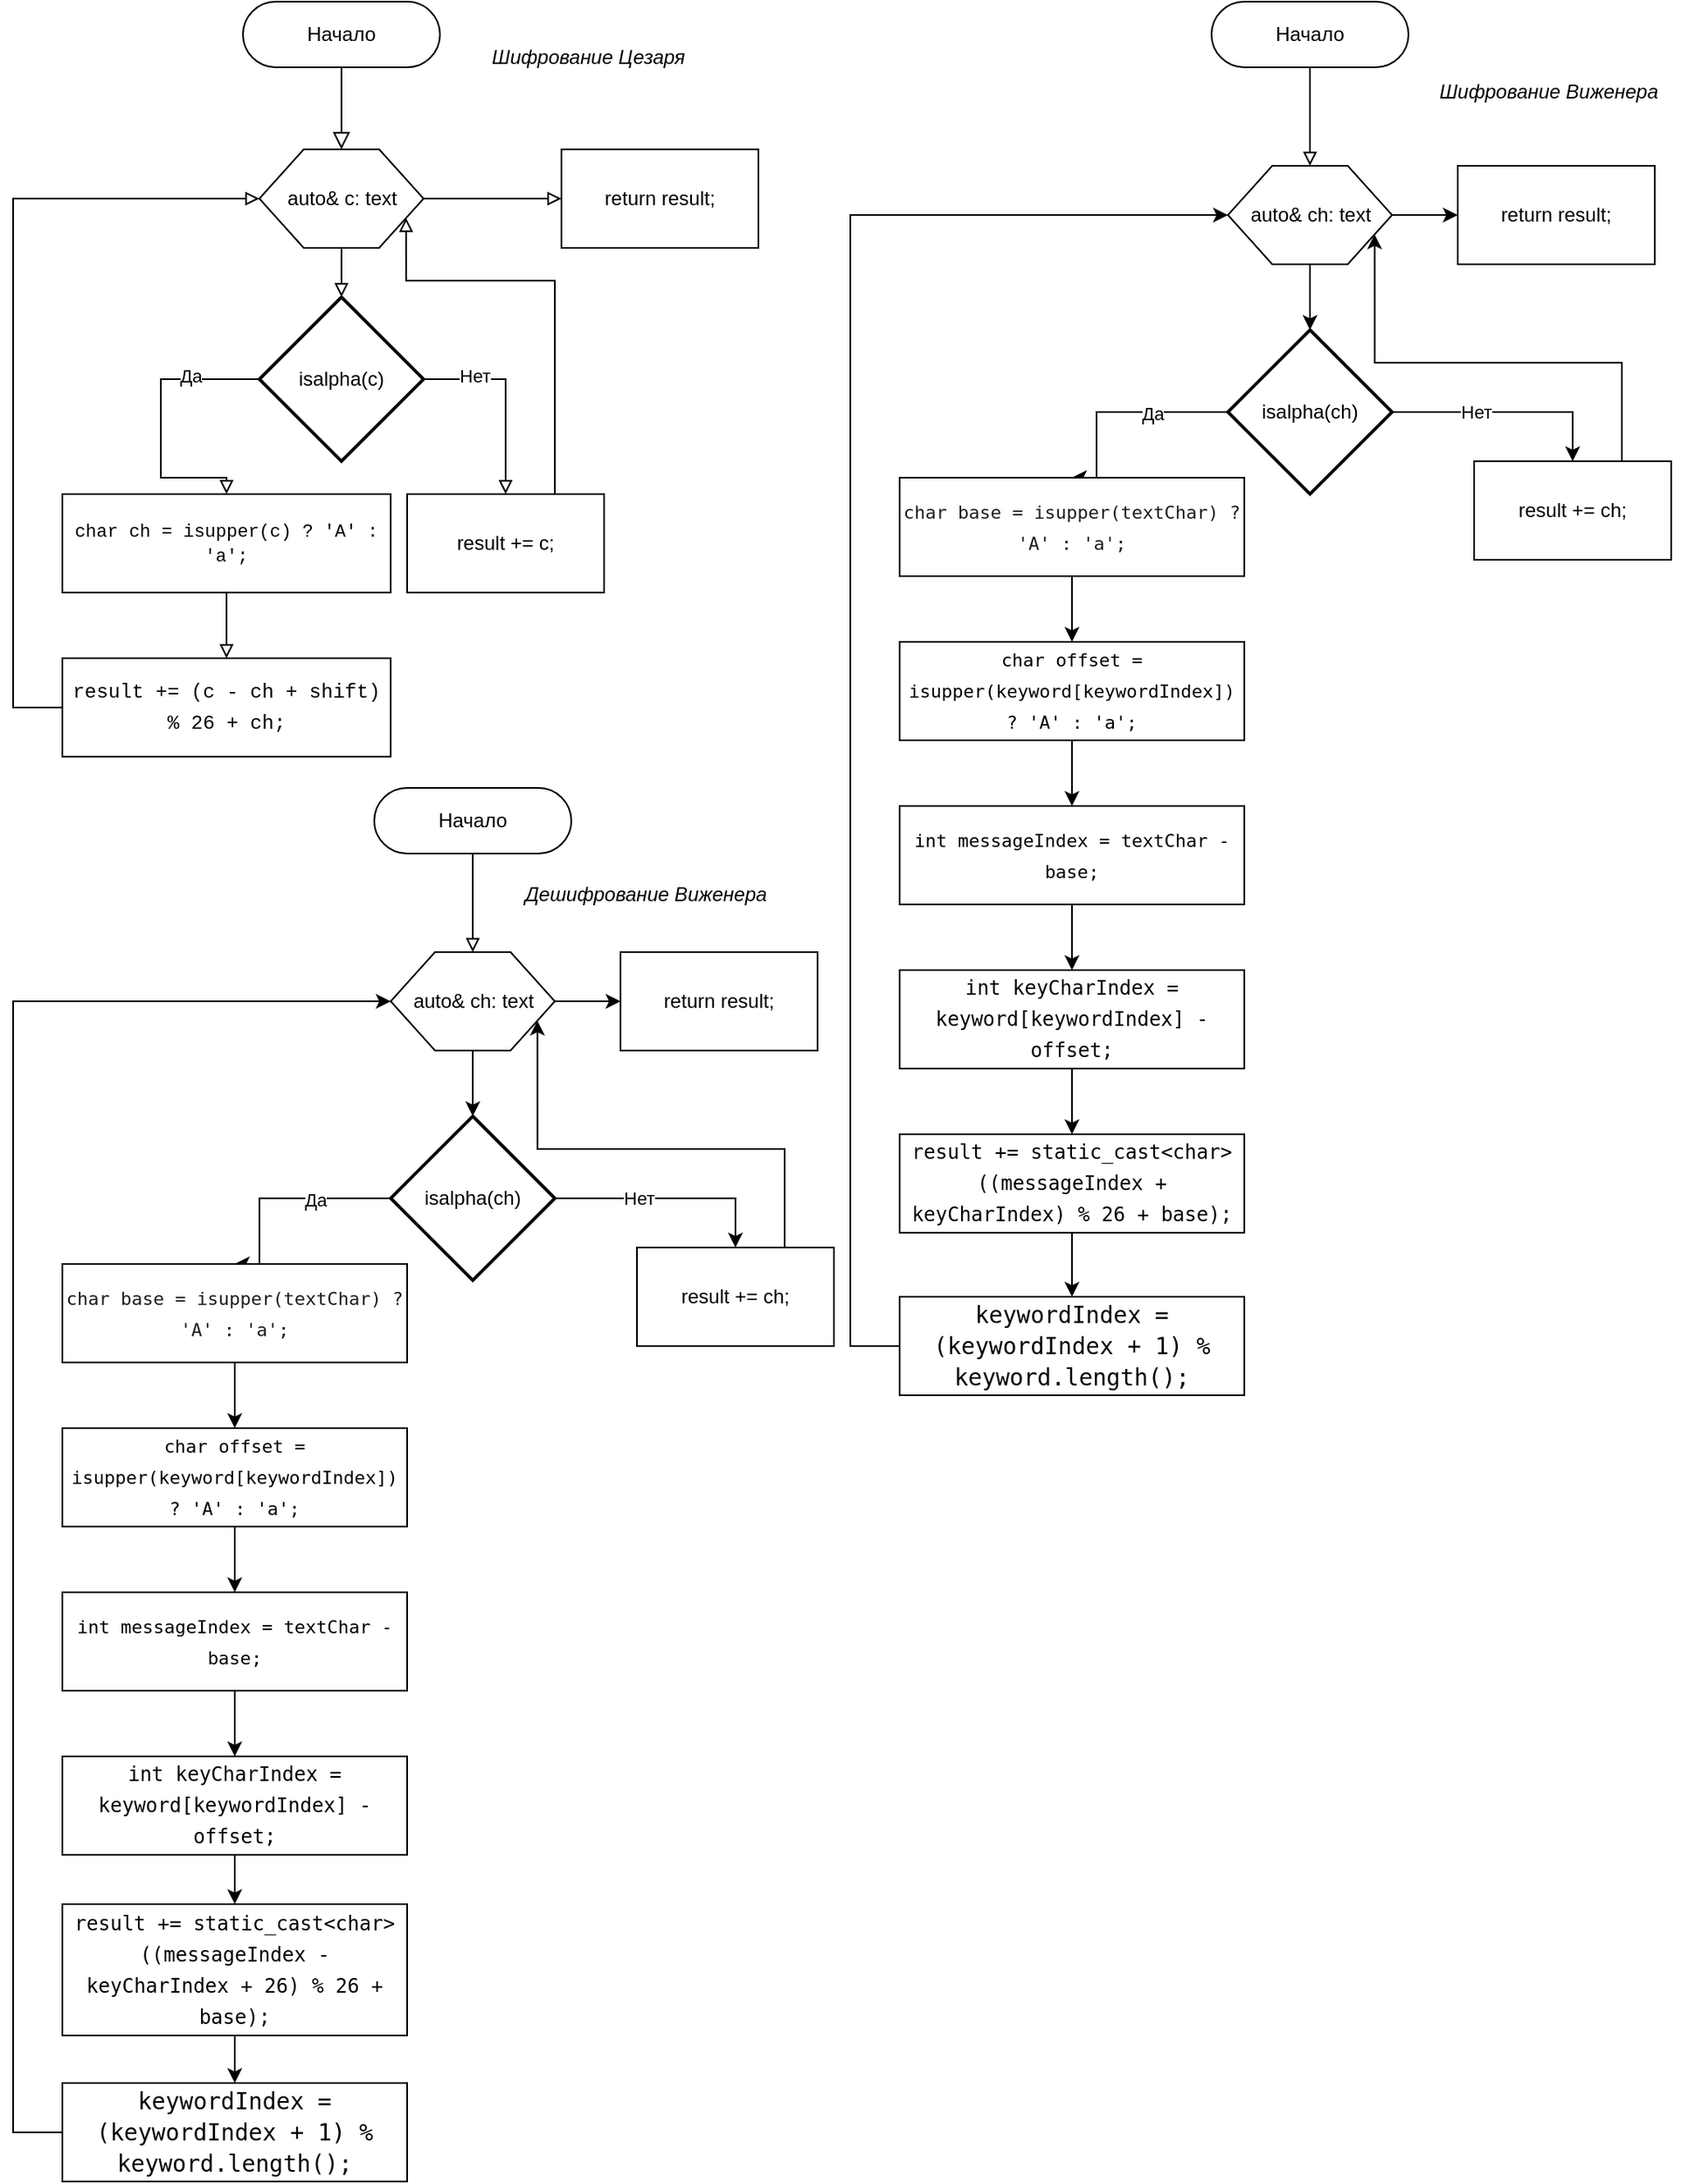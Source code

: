 <mxfile version="23.1.1" type="device">
  <diagram id="C5RBs43oDa-KdzZeNtuy" name="Page-1">
    <mxGraphModel dx="2480" dy="1393" grid="1" gridSize="10" guides="1" tooltips="1" connect="1" arrows="1" fold="1" page="1" pageScale="1" pageWidth="827" pageHeight="1169" math="0" shadow="0">
      <root>
        <mxCell id="WIyWlLk6GJQsqaUBKTNV-0" />
        <mxCell id="WIyWlLk6GJQsqaUBKTNV-1" parent="WIyWlLk6GJQsqaUBKTNV-0" />
        <mxCell id="WIyWlLk6GJQsqaUBKTNV-2" value="" style="rounded=0;html=1;jettySize=auto;orthogonalLoop=1;fontSize=11;endArrow=block;endFill=0;endSize=8;strokeWidth=1;shadow=0;labelBackgroundColor=none;edgeStyle=orthogonalEdgeStyle;" parent="WIyWlLk6GJQsqaUBKTNV-1" source="WIyWlLk6GJQsqaUBKTNV-3" edge="1">
          <mxGeometry relative="1" as="geometry">
            <mxPoint x="220" y="141" as="targetPoint" />
          </mxGeometry>
        </mxCell>
        <mxCell id="WIyWlLk6GJQsqaUBKTNV-3" value="Начало" style="rounded=1;whiteSpace=wrap;html=1;fontSize=12;glass=0;strokeWidth=1;shadow=0;arcSize=50;" parent="WIyWlLk6GJQsqaUBKTNV-1" vertex="1">
          <mxGeometry x="160" y="51" width="120" height="40" as="geometry" />
        </mxCell>
        <mxCell id="pKIDRNXs2y8hNhaF3nF--14" style="edgeStyle=orthogonalEdgeStyle;rounded=0;orthogonalLoop=1;jettySize=auto;html=1;entryX=0;entryY=0.5;entryDx=0;entryDy=0;endArrow=block;endFill=0;" parent="WIyWlLk6GJQsqaUBKTNV-1" source="pKIDRNXs2y8hNhaF3nF--2" target="pKIDRNXs2y8hNhaF3nF--15" edge="1">
          <mxGeometry relative="1" as="geometry">
            <mxPoint x="350" y="171" as="targetPoint" />
          </mxGeometry>
        </mxCell>
        <mxCell id="pKIDRNXs2y8hNhaF3nF--2" value="auto&amp;amp; c: text" style="verticalLabelPosition=middle;verticalAlign=middle;html=1;shape=hexagon;perimeter=hexagonPerimeter2;arcSize=6;size=0.27;labelPosition=center;align=center;" parent="WIyWlLk6GJQsqaUBKTNV-1" vertex="1">
          <mxGeometry x="170" y="141" width="100" height="60" as="geometry" />
        </mxCell>
        <mxCell id="pKIDRNXs2y8hNhaF3nF--6" style="edgeStyle=orthogonalEdgeStyle;rounded=0;orthogonalLoop=1;jettySize=auto;html=1;entryX=0.5;entryY=0;entryDx=0;entryDy=0;endArrow=block;endFill=0;" parent="WIyWlLk6GJQsqaUBKTNV-1" source="pKIDRNXs2y8hNhaF3nF--3" target="pKIDRNXs2y8hNhaF3nF--5" edge="1">
          <mxGeometry relative="1" as="geometry" />
        </mxCell>
        <mxCell id="pKIDRNXs2y8hNhaF3nF--3" value="&lt;div style=&quot;font-family: Consolas, &amp;quot;Courier New&amp;quot;, monospace; font-weight: normal; font-size: 11px; line-height: 136%;&quot;&gt;&lt;div style=&quot;line-height: 136%; font-size: 11px;&quot;&gt;&lt;font style=&quot;font-size: 11px;&quot;&gt;&lt;span style=&quot;font-size: 11px;&quot;&gt;char ch = isupper(c) ? &#39;A&#39; : &#39;a&#39;;&lt;/span&gt;&lt;/font&gt;&lt;/div&gt;&lt;/div&gt;" style="rounded=0;whiteSpace=wrap;html=1;fontColor=default;labelBackgroundColor=none;fontSize=11;" parent="WIyWlLk6GJQsqaUBKTNV-1" vertex="1">
          <mxGeometry x="50" y="351" width="200" height="60" as="geometry" />
        </mxCell>
        <mxCell id="pKIDRNXs2y8hNhaF3nF--12" style="edgeStyle=orthogonalEdgeStyle;rounded=0;orthogonalLoop=1;jettySize=auto;html=1;entryX=0;entryY=0.5;entryDx=0;entryDy=0;endArrow=block;endFill=0;" parent="WIyWlLk6GJQsqaUBKTNV-1" source="pKIDRNXs2y8hNhaF3nF--5" target="pKIDRNXs2y8hNhaF3nF--2" edge="1">
          <mxGeometry relative="1" as="geometry">
            <Array as="points">
              <mxPoint x="20" y="481" />
              <mxPoint x="20" y="171" />
            </Array>
          </mxGeometry>
        </mxCell>
        <mxCell id="pKIDRNXs2y8hNhaF3nF--5" value="&lt;div style=&quot;font-family: Consolas, &amp;quot;Courier New&amp;quot;, monospace; font-weight: normal; font-size: 12px; line-height: 19px;&quot;&gt;&lt;div style=&quot;font-size: 12px;&quot;&gt;&lt;span style=&quot;font-size: 12px;&quot;&gt;&lt;span style=&quot;font-size: 12px;&quot;&gt;result&lt;/span&gt;&lt;span style=&quot;font-size: 12px;&quot;&gt; &lt;/span&gt;&lt;span style=&quot;font-size: 12px;&quot;&gt;+=&lt;/span&gt;&lt;span style=&quot;font-size: 12px;&quot;&gt; (&lt;/span&gt;&lt;span style=&quot;font-size: 12px;&quot;&gt;c&lt;/span&gt;&lt;span style=&quot;font-size: 12px;&quot;&gt; &lt;/span&gt;&lt;span style=&quot;font-size: 12px;&quot;&gt;-&lt;/span&gt;&lt;span style=&quot;font-size: 12px;&quot;&gt; &lt;/span&gt;&lt;span style=&quot;font-size: 12px;&quot;&gt;ch&lt;/span&gt;&lt;span style=&quot;font-size: 12px;&quot;&gt; &lt;/span&gt;&lt;span style=&quot;font-size: 12px;&quot;&gt;+&lt;/span&gt;&lt;span style=&quot;font-size: 12px;&quot;&gt; &lt;/span&gt;&lt;span style=&quot;font-size: 12px;&quot;&gt;shift&lt;/span&gt;&lt;span style=&quot;font-size: 12px;&quot;&gt;) &lt;/span&gt;&lt;span style=&quot;font-size: 12px;&quot;&gt;%&lt;/span&gt;&lt;span style=&quot;font-size: 12px;&quot;&gt; &lt;/span&gt;&lt;span style=&quot;font-size: 12px;&quot;&gt;26&lt;/span&gt;&lt;span style=&quot;font-size: 12px;&quot;&gt; &lt;/span&gt;&lt;span style=&quot;font-size: 12px;&quot;&gt;+&lt;/span&gt;&lt;span style=&quot;font-size: 12px;&quot;&gt; &lt;/span&gt;&lt;span style=&quot;font-size: 12px;&quot;&gt;ch&lt;/span&gt;&lt;span style=&quot;font-size: 12px;&quot;&gt;;&lt;/span&gt;&lt;/span&gt;&lt;/div&gt;&lt;/div&gt;" style="rounded=0;whiteSpace=wrap;html=1;fontColor=#000000;labelBackgroundColor=none;fontSize=12;" parent="WIyWlLk6GJQsqaUBKTNV-1" vertex="1">
          <mxGeometry x="50" y="451" width="200" height="60" as="geometry" />
        </mxCell>
        <mxCell id="pKIDRNXs2y8hNhaF3nF--9" style="edgeStyle=orthogonalEdgeStyle;rounded=0;orthogonalLoop=1;jettySize=auto;html=1;entryX=0.5;entryY=0;entryDx=0;entryDy=0;endArrow=block;endFill=0;" parent="WIyWlLk6GJQsqaUBKTNV-1" source="pKIDRNXs2y8hNhaF3nF--7" target="pKIDRNXs2y8hNhaF3nF--3" edge="1">
          <mxGeometry relative="1" as="geometry">
            <Array as="points">
              <mxPoint x="110" y="281" />
              <mxPoint x="110" y="341" />
              <mxPoint x="150" y="341" />
            </Array>
          </mxGeometry>
        </mxCell>
        <mxCell id="lJzBaXSHh4biKein7Q7c-1" value="&lt;div&gt;Да&lt;/div&gt;" style="edgeLabel;html=1;align=center;verticalAlign=middle;resizable=0;points=[];" vertex="1" connectable="0" parent="pKIDRNXs2y8hNhaF3nF--9">
          <mxGeometry x="-0.507" y="-2" relative="1" as="geometry">
            <mxPoint as="offset" />
          </mxGeometry>
        </mxCell>
        <mxCell id="pKIDRNXs2y8hNhaF3nF--11" style="edgeStyle=orthogonalEdgeStyle;rounded=0;orthogonalLoop=1;jettySize=auto;html=1;entryX=0.5;entryY=0;entryDx=0;entryDy=0;endArrow=block;endFill=0;" parent="WIyWlLk6GJQsqaUBKTNV-1" source="pKIDRNXs2y8hNhaF3nF--7" target="pKIDRNXs2y8hNhaF3nF--10" edge="1">
          <mxGeometry relative="1" as="geometry">
            <Array as="points">
              <mxPoint x="320" y="281" />
            </Array>
          </mxGeometry>
        </mxCell>
        <mxCell id="lJzBaXSHh4biKein7Q7c-2" value="Нет" style="edgeLabel;html=1;align=center;verticalAlign=middle;resizable=0;points=[];" vertex="1" connectable="0" parent="pKIDRNXs2y8hNhaF3nF--11">
          <mxGeometry x="-0.484" y="2" relative="1" as="geometry">
            <mxPoint as="offset" />
          </mxGeometry>
        </mxCell>
        <mxCell id="pKIDRNXs2y8hNhaF3nF--7" value="isalpha(c)" style="strokeWidth=2;html=1;shape=mxgraph.flowchart.decision;whiteSpace=wrap;" parent="WIyWlLk6GJQsqaUBKTNV-1" vertex="1">
          <mxGeometry x="170" y="231" width="100" height="100" as="geometry" />
        </mxCell>
        <mxCell id="pKIDRNXs2y8hNhaF3nF--8" style="edgeStyle=orthogonalEdgeStyle;rounded=0;orthogonalLoop=1;jettySize=auto;html=1;entryX=0.5;entryY=0;entryDx=0;entryDy=0;entryPerimeter=0;endArrow=block;endFill=0;" parent="WIyWlLk6GJQsqaUBKTNV-1" source="pKIDRNXs2y8hNhaF3nF--2" target="pKIDRNXs2y8hNhaF3nF--7" edge="1">
          <mxGeometry relative="1" as="geometry" />
        </mxCell>
        <mxCell id="pKIDRNXs2y8hNhaF3nF--13" style="edgeStyle=orthogonalEdgeStyle;rounded=0;orthogonalLoop=1;jettySize=auto;html=1;entryX=1;entryY=0.75;entryDx=0;entryDy=0;endArrow=block;endFill=0;" parent="WIyWlLk6GJQsqaUBKTNV-1" source="pKIDRNXs2y8hNhaF3nF--10" target="pKIDRNXs2y8hNhaF3nF--2" edge="1">
          <mxGeometry relative="1" as="geometry">
            <Array as="points">
              <mxPoint x="350" y="221" />
              <mxPoint x="259" y="221" />
            </Array>
          </mxGeometry>
        </mxCell>
        <mxCell id="pKIDRNXs2y8hNhaF3nF--10" value="result += c;" style="rounded=0;whiteSpace=wrap;html=1;" parent="WIyWlLk6GJQsqaUBKTNV-1" vertex="1">
          <mxGeometry x="260" y="351" width="120" height="60" as="geometry" />
        </mxCell>
        <mxCell id="pKIDRNXs2y8hNhaF3nF--15" value="return result;" style="rounded=0;whiteSpace=wrap;html=1;" parent="WIyWlLk6GJQsqaUBKTNV-1" vertex="1">
          <mxGeometry x="354" y="141" width="120" height="60" as="geometry" />
        </mxCell>
        <mxCell id="lJzBaXSHh4biKein7Q7c-5" style="edgeStyle=orthogonalEdgeStyle;rounded=0;orthogonalLoop=1;jettySize=auto;html=1;entryX=0.5;entryY=0;entryDx=0;entryDy=0;endArrow=block;endFill=0;" edge="1" parent="WIyWlLk6GJQsqaUBKTNV-1" source="lJzBaXSHh4biKein7Q7c-3" target="lJzBaXSHh4biKein7Q7c-4">
          <mxGeometry relative="1" as="geometry" />
        </mxCell>
        <mxCell id="lJzBaXSHh4biKein7Q7c-3" value="Начало" style="rounded=1;whiteSpace=wrap;html=1;fontSize=12;glass=0;strokeWidth=1;shadow=0;arcSize=50;" vertex="1" parent="WIyWlLk6GJQsqaUBKTNV-1">
          <mxGeometry x="750" y="51" width="120" height="40" as="geometry" />
        </mxCell>
        <mxCell id="lJzBaXSHh4biKein7Q7c-24" style="edgeStyle=orthogonalEdgeStyle;rounded=0;orthogonalLoop=1;jettySize=auto;html=1;entryX=0;entryY=0.5;entryDx=0;entryDy=0;" edge="1" parent="WIyWlLk6GJQsqaUBKTNV-1" source="lJzBaXSHh4biKein7Q7c-4" target="lJzBaXSHh4biKein7Q7c-23">
          <mxGeometry relative="1" as="geometry" />
        </mxCell>
        <mxCell id="lJzBaXSHh4biKein7Q7c-4" value="auto&amp;amp; ch: text" style="verticalLabelPosition=middle;verticalAlign=middle;html=1;shape=hexagon;perimeter=hexagonPerimeter2;arcSize=6;size=0.27;labelPosition=center;align=center;" vertex="1" parent="WIyWlLk6GJQsqaUBKTNV-1">
          <mxGeometry x="760" y="151" width="100" height="60" as="geometry" />
        </mxCell>
        <mxCell id="lJzBaXSHh4biKein7Q7c-9" style="edgeStyle=orthogonalEdgeStyle;rounded=0;orthogonalLoop=1;jettySize=auto;html=1;entryX=0.5;entryY=0;entryDx=0;entryDy=0;" edge="1" parent="WIyWlLk6GJQsqaUBKTNV-1" source="lJzBaXSHh4biKein7Q7c-6" target="lJzBaXSHh4biKein7Q7c-8">
          <mxGeometry relative="1" as="geometry">
            <Array as="points">
              <mxPoint x="680" y="301" />
            </Array>
          </mxGeometry>
        </mxCell>
        <mxCell id="lJzBaXSHh4biKein7Q7c-29" value="Да" style="edgeLabel;html=1;align=center;verticalAlign=middle;resizable=0;points=[];" vertex="1" connectable="0" parent="lJzBaXSHh4biKein7Q7c-9">
          <mxGeometry x="-0.315" y="1" relative="1" as="geometry">
            <mxPoint as="offset" />
          </mxGeometry>
        </mxCell>
        <mxCell id="lJzBaXSHh4biKein7Q7c-27" style="edgeStyle=orthogonalEdgeStyle;rounded=0;orthogonalLoop=1;jettySize=auto;html=1;entryX=0.5;entryY=0;entryDx=0;entryDy=0;" edge="1" parent="WIyWlLk6GJQsqaUBKTNV-1">
          <mxGeometry relative="1" as="geometry">
            <mxPoint x="860" y="301.002" as="sourcePoint" />
            <mxPoint x="970" y="330.99" as="targetPoint" />
            <Array as="points">
              <mxPoint x="970" y="301" />
            </Array>
          </mxGeometry>
        </mxCell>
        <mxCell id="lJzBaXSHh4biKein7Q7c-28" value="Нет" style="edgeLabel;html=1;align=center;verticalAlign=middle;resizable=0;points=[];" vertex="1" connectable="0" parent="lJzBaXSHh4biKein7Q7c-27">
          <mxGeometry x="-0.25" y="-4" relative="1" as="geometry">
            <mxPoint x="-2" y="-4" as="offset" />
          </mxGeometry>
        </mxCell>
        <mxCell id="lJzBaXSHh4biKein7Q7c-6" value="isalpha(ch)" style="strokeWidth=2;html=1;shape=mxgraph.flowchart.decision;whiteSpace=wrap;" vertex="1" parent="WIyWlLk6GJQsqaUBKTNV-1">
          <mxGeometry x="760" y="251" width="100" height="100" as="geometry" />
        </mxCell>
        <mxCell id="lJzBaXSHh4biKein7Q7c-7" style="edgeStyle=orthogonalEdgeStyle;rounded=0;orthogonalLoop=1;jettySize=auto;html=1;entryX=0.5;entryY=0;entryDx=0;entryDy=0;entryPerimeter=0;" edge="1" parent="WIyWlLk6GJQsqaUBKTNV-1" source="lJzBaXSHh4biKein7Q7c-4" target="lJzBaXSHh4biKein7Q7c-6">
          <mxGeometry relative="1" as="geometry" />
        </mxCell>
        <mxCell id="lJzBaXSHh4biKein7Q7c-12" value="" style="edgeStyle=orthogonalEdgeStyle;rounded=0;orthogonalLoop=1;jettySize=auto;html=1;" edge="1" parent="WIyWlLk6GJQsqaUBKTNV-1" source="lJzBaXSHh4biKein7Q7c-8" target="lJzBaXSHh4biKein7Q7c-11">
          <mxGeometry relative="1" as="geometry" />
        </mxCell>
        <mxCell id="lJzBaXSHh4biKein7Q7c-8" value="&lt;div style=&quot;color: rgb(212, 212, 212); font-family: &amp;quot;Droid Sans Mono&amp;quot;, &amp;quot;monospace&amp;quot;, monospace; font-weight: normal; font-size: 11px; line-height: 19px;&quot;&gt;&lt;div style=&quot;font-size: 11px;&quot;&gt;&lt;span style=&quot;font-size: 11px;&quot;&gt;&lt;font color=&quot;#1e1e1e&quot; style=&quot;font-size: 11px;&quot;&gt;char base = isupper(textChar) ? &#39;A&#39; : &#39;a&#39;;&lt;/font&gt;&lt;/span&gt;&lt;/div&gt;&lt;/div&gt;" style="rounded=0;whiteSpace=wrap;html=1;labelBackgroundColor=none;fontSize=11;" vertex="1" parent="WIyWlLk6GJQsqaUBKTNV-1">
          <mxGeometry x="560" y="341" width="210" height="60" as="geometry" />
        </mxCell>
        <mxCell id="lJzBaXSHh4biKein7Q7c-14" value="" style="edgeStyle=orthogonalEdgeStyle;rounded=0;orthogonalLoop=1;jettySize=auto;html=1;" edge="1" parent="WIyWlLk6GJQsqaUBKTNV-1" source="lJzBaXSHh4biKein7Q7c-11" target="lJzBaXSHh4biKein7Q7c-13">
          <mxGeometry relative="1" as="geometry" />
        </mxCell>
        <mxCell id="lJzBaXSHh4biKein7Q7c-11" value="&lt;div style=&quot;color: rgb(212, 212, 212); font-family: &amp;quot;Droid Sans Mono&amp;quot;, &amp;quot;monospace&amp;quot;, monospace; font-weight: normal; font-size: 11px; line-height: 19px;&quot;&gt;&lt;div style=&quot;font-size: 11px;&quot;&gt;    &lt;font color=&quot;#000000&quot; style=&quot;font-size: 11px;&quot;&gt;&lt;span style=&quot;font-size: 11px;&quot;&gt;char&lt;/span&gt;&lt;span style=&quot;font-size: 11px;&quot;&gt; &lt;/span&gt;&lt;span style=&quot;font-size: 11px;&quot;&gt;offset&lt;/span&gt;&lt;span style=&quot;font-size: 11px;&quot;&gt; = &lt;/span&gt;&lt;span style=&quot;font-size: 11px;&quot;&gt;isupper&lt;/span&gt;&lt;span style=&quot;font-size: 11px;&quot;&gt;(&lt;/span&gt;&lt;span style=&quot;font-size: 11px;&quot;&gt;keyword&lt;/span&gt;&lt;span style=&quot;font-size: 11px;&quot;&gt;[&lt;/span&gt;&lt;span style=&quot;font-size: 11px;&quot;&gt;keywordIndex&lt;/span&gt;&lt;span style=&quot;font-size: 11px;&quot;&gt;]&lt;/span&gt;&lt;span style=&quot;font-size: 11px;&quot;&gt;) ? &lt;/span&gt;&lt;span style=&quot;font-size: 11px;&quot;&gt;&#39;A&#39;&lt;/span&gt;&lt;span style=&quot;font-size: 11px;&quot;&gt; : &lt;/span&gt;&lt;span style=&quot;font-size: 11px;&quot;&gt;&#39;a&#39;&lt;/span&gt;&lt;span style=&quot;font-size: 11px;&quot;&gt;;&lt;/span&gt;&lt;/font&gt;&lt;/div&gt;&lt;/div&gt;" style="rounded=0;whiteSpace=wrap;html=1;labelBackgroundColor=none;fontSize=11;" vertex="1" parent="WIyWlLk6GJQsqaUBKTNV-1">
          <mxGeometry x="560" y="441" width="210" height="60" as="geometry" />
        </mxCell>
        <mxCell id="lJzBaXSHh4biKein7Q7c-16" value="" style="edgeStyle=orthogonalEdgeStyle;rounded=0;orthogonalLoop=1;jettySize=auto;html=1;" edge="1" parent="WIyWlLk6GJQsqaUBKTNV-1" source="lJzBaXSHh4biKein7Q7c-13" target="lJzBaXSHh4biKein7Q7c-15">
          <mxGeometry relative="1" as="geometry" />
        </mxCell>
        <mxCell id="lJzBaXSHh4biKein7Q7c-13" value="&lt;div style=&quot;color: rgb(212, 212, 212); font-family: &amp;quot;Droid Sans Mono&amp;quot;, &amp;quot;monospace&amp;quot;, monospace; font-weight: normal; font-size: 11px; line-height: 19px;&quot;&gt;&lt;div style=&quot;font-size: 11px;&quot;&gt;    &lt;font color=&quot;#000000&quot; style=&quot;font-size: 11px;&quot;&gt;&lt;span style=&quot;font-size: 11px;&quot;&gt;int&lt;/span&gt;&lt;span style=&quot;font-size: 11px;&quot;&gt; &lt;/span&gt;&lt;span style=&quot;font-size: 11px;&quot;&gt;messageIndex&lt;/span&gt;&lt;span style=&quot;font-size: 11px;&quot;&gt; = &lt;/span&gt;&lt;span style=&quot;font-size: 11px;&quot;&gt;textChar&lt;/span&gt;&lt;span style=&quot;font-size: 11px;&quot;&gt; - &lt;/span&gt;&lt;span style=&quot;font-size: 11px;&quot;&gt;base&lt;/span&gt;&lt;span style=&quot;font-size: 11px;&quot;&gt;;&lt;/span&gt;&lt;/font&gt;&lt;/div&gt;&lt;/div&gt;" style="rounded=0;whiteSpace=wrap;html=1;labelBackgroundColor=none;fontSize=11;" vertex="1" parent="WIyWlLk6GJQsqaUBKTNV-1">
          <mxGeometry x="560" y="541" width="210" height="60" as="geometry" />
        </mxCell>
        <mxCell id="lJzBaXSHh4biKein7Q7c-18" value="" style="edgeStyle=orthogonalEdgeStyle;rounded=0;orthogonalLoop=1;jettySize=auto;html=1;" edge="1" parent="WIyWlLk6GJQsqaUBKTNV-1" source="lJzBaXSHh4biKein7Q7c-15" target="lJzBaXSHh4biKein7Q7c-17">
          <mxGeometry relative="1" as="geometry" />
        </mxCell>
        <mxCell id="lJzBaXSHh4biKein7Q7c-15" value="&lt;div style=&quot;color: rgb(212, 212, 212); font-family: &amp;quot;Droid Sans Mono&amp;quot;, &amp;quot;monospace&amp;quot;, monospace; font-weight: normal; font-size: 11px; line-height: 19px;&quot;&gt;&lt;div style=&quot;font-size: 12px;&quot;&gt;&lt;div style=&quot;color: rgb(212, 212, 212); font-family: &amp;quot;Droid Sans Mono&amp;quot;, &amp;quot;monospace&amp;quot;, monospace; font-weight: normal; line-height: 19px;&quot;&gt;&lt;div&gt;    &lt;font style=&quot;font-size: 12px;&quot; color=&quot;#000000&quot;&gt;int keyCharIndex = keyword[keywordIndex] - offset;&lt;/font&gt;&lt;/div&gt;&lt;/div&gt;&lt;/div&gt;&lt;/div&gt;" style="rounded=0;whiteSpace=wrap;html=1;labelBackgroundColor=none;fontSize=11;" vertex="1" parent="WIyWlLk6GJQsqaUBKTNV-1">
          <mxGeometry x="560" y="641" width="210" height="60" as="geometry" />
        </mxCell>
        <mxCell id="lJzBaXSHh4biKein7Q7c-21" value="" style="edgeStyle=orthogonalEdgeStyle;rounded=0;orthogonalLoop=1;jettySize=auto;html=1;" edge="1" parent="WIyWlLk6GJQsqaUBKTNV-1" source="lJzBaXSHh4biKein7Q7c-17" target="lJzBaXSHh4biKein7Q7c-20">
          <mxGeometry relative="1" as="geometry" />
        </mxCell>
        <mxCell id="lJzBaXSHh4biKein7Q7c-17" value="&lt;div style=&quot;color: rgb(212, 212, 212); font-family: &amp;quot;Droid Sans Mono&amp;quot;, &amp;quot;monospace&amp;quot;, monospace; font-weight: normal; line-height: 19px; font-size: 12px;&quot;&gt;&lt;div&gt;            &lt;font style=&quot;font-size: 12px;&quot; color=&quot;#000000&quot;&gt;&lt;span style=&quot;&quot;&gt;result&lt;/span&gt;&lt;span style=&quot;&quot;&gt; &lt;/span&gt;&lt;span style=&quot;&quot;&gt;+=&lt;/span&gt;&lt;span style=&quot;&quot;&gt; &lt;/span&gt;&lt;span style=&quot;&quot;&gt;static_cast&lt;/span&gt;&lt;span style=&quot;&quot;&gt;&amp;lt;&lt;/span&gt;&lt;span style=&quot;&quot;&gt;char&lt;/span&gt;&lt;span style=&quot;&quot;&gt;&amp;gt;((messageIndex&lt;/span&gt;&lt;span style=&quot;&quot;&gt; + &lt;/span&gt;&lt;span style=&quot;&quot;&gt;keyCharIndex&lt;/span&gt;&lt;span style=&quot;&quot;&gt;) % &lt;/span&gt;&lt;span style=&quot;&quot;&gt;26&lt;/span&gt;&lt;span style=&quot;&quot;&gt; + &lt;/span&gt;&lt;span style=&quot;&quot;&gt;base&lt;/span&gt;&lt;span style=&quot;&quot;&gt;);&lt;/span&gt;&lt;/font&gt;&lt;/div&gt;&lt;/div&gt;" style="rounded=0;whiteSpace=wrap;html=1;fontSize=11;labelBackgroundColor=none;" vertex="1" parent="WIyWlLk6GJQsqaUBKTNV-1">
          <mxGeometry x="560" y="741" width="210" height="60" as="geometry" />
        </mxCell>
        <mxCell id="lJzBaXSHh4biKein7Q7c-22" style="edgeStyle=orthogonalEdgeStyle;rounded=0;orthogonalLoop=1;jettySize=auto;html=1;entryX=0;entryY=0.5;entryDx=0;entryDy=0;" edge="1" parent="WIyWlLk6GJQsqaUBKTNV-1" source="lJzBaXSHh4biKein7Q7c-20" target="lJzBaXSHh4biKein7Q7c-4">
          <mxGeometry relative="1" as="geometry">
            <Array as="points">
              <mxPoint x="530" y="870" />
              <mxPoint x="530" y="181" />
            </Array>
          </mxGeometry>
        </mxCell>
        <mxCell id="lJzBaXSHh4biKein7Q7c-20" value="&lt;div style=&quot;color: rgb(212, 212, 212); font-family: &amp;quot;Droid Sans Mono&amp;quot;, &amp;quot;monospace&amp;quot;, monospace; font-weight: normal; line-height: 19px; font-size: 12px;&quot;&gt;&lt;div&gt;&lt;div style=&quot;color: rgb(212, 212, 212); font-family: &amp;quot;Droid Sans Mono&amp;quot;, &amp;quot;monospace&amp;quot;, monospace; font-weight: normal; font-size: 14px; line-height: 19px;&quot;&gt;&lt;div&gt;            &lt;font color=&quot;#000000&quot;&gt;keywordIndex = (keywordIndex + 1) % keyword.length();&lt;/font&gt;&lt;/div&gt;&lt;/div&gt;&lt;/div&gt;&lt;/div&gt;" style="rounded=0;whiteSpace=wrap;html=1;fontSize=11;labelBackgroundColor=none;" vertex="1" parent="WIyWlLk6GJQsqaUBKTNV-1">
          <mxGeometry x="560" y="840" width="210" height="60" as="geometry" />
        </mxCell>
        <mxCell id="lJzBaXSHh4biKein7Q7c-23" value="return result;" style="rounded=0;whiteSpace=wrap;html=1;" vertex="1" parent="WIyWlLk6GJQsqaUBKTNV-1">
          <mxGeometry x="900" y="151" width="120" height="60" as="geometry" />
        </mxCell>
        <mxCell id="lJzBaXSHh4biKein7Q7c-30" style="edgeStyle=orthogonalEdgeStyle;rounded=0;orthogonalLoop=1;jettySize=auto;html=1;exitX=0.75;exitY=0;exitDx=0;exitDy=0;entryX=1;entryY=0.75;entryDx=0;entryDy=0;" edge="1" parent="WIyWlLk6GJQsqaUBKTNV-1" source="lJzBaXSHh4biKein7Q7c-26" target="lJzBaXSHh4biKein7Q7c-4">
          <mxGeometry relative="1" as="geometry" />
        </mxCell>
        <mxCell id="lJzBaXSHh4biKein7Q7c-26" value="result += ch;" style="rounded=0;whiteSpace=wrap;html=1;" vertex="1" parent="WIyWlLk6GJQsqaUBKTNV-1">
          <mxGeometry x="910" y="331" width="120" height="60" as="geometry" />
        </mxCell>
        <mxCell id="lJzBaXSHh4biKein7Q7c-31" style="edgeStyle=orthogonalEdgeStyle;rounded=0;orthogonalLoop=1;jettySize=auto;html=1;entryX=0.5;entryY=0;entryDx=0;entryDy=0;endArrow=block;endFill=0;" edge="1" parent="WIyWlLk6GJQsqaUBKTNV-1" source="lJzBaXSHh4biKein7Q7c-32" target="lJzBaXSHh4biKein7Q7c-34">
          <mxGeometry relative="1" as="geometry" />
        </mxCell>
        <mxCell id="lJzBaXSHh4biKein7Q7c-32" value="Начало" style="rounded=1;whiteSpace=wrap;html=1;fontSize=12;glass=0;strokeWidth=1;shadow=0;arcSize=50;" vertex="1" parent="WIyWlLk6GJQsqaUBKTNV-1">
          <mxGeometry x="240" y="530" width="120" height="40" as="geometry" />
        </mxCell>
        <mxCell id="lJzBaXSHh4biKein7Q7c-33" style="edgeStyle=orthogonalEdgeStyle;rounded=0;orthogonalLoop=1;jettySize=auto;html=1;entryX=0;entryY=0.5;entryDx=0;entryDy=0;" edge="1" parent="WIyWlLk6GJQsqaUBKTNV-1" source="lJzBaXSHh4biKein7Q7c-34" target="lJzBaXSHh4biKein7Q7c-53">
          <mxGeometry relative="1" as="geometry" />
        </mxCell>
        <mxCell id="lJzBaXSHh4biKein7Q7c-34" value="auto&amp;amp; ch: text" style="verticalLabelPosition=middle;verticalAlign=middle;html=1;shape=hexagon;perimeter=hexagonPerimeter2;arcSize=6;size=0.27;labelPosition=center;align=center;" vertex="1" parent="WIyWlLk6GJQsqaUBKTNV-1">
          <mxGeometry x="250" y="630" width="100" height="60" as="geometry" />
        </mxCell>
        <mxCell id="lJzBaXSHh4biKein7Q7c-35" style="edgeStyle=orthogonalEdgeStyle;rounded=0;orthogonalLoop=1;jettySize=auto;html=1;entryX=0.5;entryY=0;entryDx=0;entryDy=0;" edge="1" parent="WIyWlLk6GJQsqaUBKTNV-1" source="lJzBaXSHh4biKein7Q7c-39" target="lJzBaXSHh4biKein7Q7c-42">
          <mxGeometry relative="1" as="geometry">
            <Array as="points">
              <mxPoint x="170" y="780" />
            </Array>
          </mxGeometry>
        </mxCell>
        <mxCell id="lJzBaXSHh4biKein7Q7c-36" value="Да" style="edgeLabel;html=1;align=center;verticalAlign=middle;resizable=0;points=[];" vertex="1" connectable="0" parent="lJzBaXSHh4biKein7Q7c-35">
          <mxGeometry x="-0.315" y="1" relative="1" as="geometry">
            <mxPoint as="offset" />
          </mxGeometry>
        </mxCell>
        <mxCell id="lJzBaXSHh4biKein7Q7c-37" style="edgeStyle=orthogonalEdgeStyle;rounded=0;orthogonalLoop=1;jettySize=auto;html=1;entryX=0.5;entryY=0;entryDx=0;entryDy=0;" edge="1" parent="WIyWlLk6GJQsqaUBKTNV-1">
          <mxGeometry relative="1" as="geometry">
            <mxPoint x="350" y="780.002" as="sourcePoint" />
            <mxPoint x="460" y="809.99" as="targetPoint" />
            <Array as="points">
              <mxPoint x="460" y="780" />
            </Array>
          </mxGeometry>
        </mxCell>
        <mxCell id="lJzBaXSHh4biKein7Q7c-38" value="Нет" style="edgeLabel;html=1;align=center;verticalAlign=middle;resizable=0;points=[];" vertex="1" connectable="0" parent="lJzBaXSHh4biKein7Q7c-37">
          <mxGeometry x="-0.25" y="-4" relative="1" as="geometry">
            <mxPoint x="-2" y="-4" as="offset" />
          </mxGeometry>
        </mxCell>
        <mxCell id="lJzBaXSHh4biKein7Q7c-39" value="isalpha(ch)" style="strokeWidth=2;html=1;shape=mxgraph.flowchart.decision;whiteSpace=wrap;" vertex="1" parent="WIyWlLk6GJQsqaUBKTNV-1">
          <mxGeometry x="250" y="730" width="100" height="100" as="geometry" />
        </mxCell>
        <mxCell id="lJzBaXSHh4biKein7Q7c-40" style="edgeStyle=orthogonalEdgeStyle;rounded=0;orthogonalLoop=1;jettySize=auto;html=1;entryX=0.5;entryY=0;entryDx=0;entryDy=0;entryPerimeter=0;" edge="1" parent="WIyWlLk6GJQsqaUBKTNV-1" source="lJzBaXSHh4biKein7Q7c-34" target="lJzBaXSHh4biKein7Q7c-39">
          <mxGeometry relative="1" as="geometry" />
        </mxCell>
        <mxCell id="lJzBaXSHh4biKein7Q7c-41" value="" style="edgeStyle=orthogonalEdgeStyle;rounded=0;orthogonalLoop=1;jettySize=auto;html=1;" edge="1" parent="WIyWlLk6GJQsqaUBKTNV-1" source="lJzBaXSHh4biKein7Q7c-42" target="lJzBaXSHh4biKein7Q7c-44">
          <mxGeometry relative="1" as="geometry" />
        </mxCell>
        <mxCell id="lJzBaXSHh4biKein7Q7c-42" value="&lt;div style=&quot;color: rgb(212, 212, 212); font-family: &amp;quot;Droid Sans Mono&amp;quot;, &amp;quot;monospace&amp;quot;, monospace; font-weight: normal; font-size: 11px; line-height: 19px;&quot;&gt;&lt;div style=&quot;font-size: 11px;&quot;&gt;&lt;span style=&quot;font-size: 11px;&quot;&gt;&lt;font color=&quot;#1e1e1e&quot; style=&quot;font-size: 11px;&quot;&gt;char base = isupper(textChar) ? &#39;A&#39; : &#39;a&#39;;&lt;/font&gt;&lt;/span&gt;&lt;/div&gt;&lt;/div&gt;" style="rounded=0;whiteSpace=wrap;html=1;labelBackgroundColor=none;fontSize=11;" vertex="1" parent="WIyWlLk6GJQsqaUBKTNV-1">
          <mxGeometry x="50" y="820" width="210" height="60" as="geometry" />
        </mxCell>
        <mxCell id="lJzBaXSHh4biKein7Q7c-43" value="" style="edgeStyle=orthogonalEdgeStyle;rounded=0;orthogonalLoop=1;jettySize=auto;html=1;" edge="1" parent="WIyWlLk6GJQsqaUBKTNV-1" source="lJzBaXSHh4biKein7Q7c-44" target="lJzBaXSHh4biKein7Q7c-46">
          <mxGeometry relative="1" as="geometry" />
        </mxCell>
        <mxCell id="lJzBaXSHh4biKein7Q7c-44" value="&lt;div style=&quot;color: rgb(212, 212, 212); font-family: &amp;quot;Droid Sans Mono&amp;quot;, &amp;quot;monospace&amp;quot;, monospace; font-weight: normal; font-size: 11px; line-height: 19px;&quot;&gt;&lt;div style=&quot;font-size: 11px;&quot;&gt;    &lt;font color=&quot;#000000&quot; style=&quot;font-size: 11px;&quot;&gt;&lt;span style=&quot;font-size: 11px;&quot;&gt;char&lt;/span&gt;&lt;span style=&quot;font-size: 11px;&quot;&gt; &lt;/span&gt;&lt;span style=&quot;font-size: 11px;&quot;&gt;offset&lt;/span&gt;&lt;span style=&quot;font-size: 11px;&quot;&gt; = &lt;/span&gt;&lt;span style=&quot;font-size: 11px;&quot;&gt;isupper&lt;/span&gt;&lt;span style=&quot;font-size: 11px;&quot;&gt;(&lt;/span&gt;&lt;span style=&quot;font-size: 11px;&quot;&gt;keyword&lt;/span&gt;&lt;span style=&quot;font-size: 11px;&quot;&gt;[&lt;/span&gt;&lt;span style=&quot;font-size: 11px;&quot;&gt;keywordIndex&lt;/span&gt;&lt;span style=&quot;font-size: 11px;&quot;&gt;]&lt;/span&gt;&lt;span style=&quot;font-size: 11px;&quot;&gt;) ? &lt;/span&gt;&lt;span style=&quot;font-size: 11px;&quot;&gt;&#39;A&#39;&lt;/span&gt;&lt;span style=&quot;font-size: 11px;&quot;&gt; : &lt;/span&gt;&lt;span style=&quot;font-size: 11px;&quot;&gt;&#39;a&#39;&lt;/span&gt;&lt;span style=&quot;font-size: 11px;&quot;&gt;;&lt;/span&gt;&lt;/font&gt;&lt;/div&gt;&lt;/div&gt;" style="rounded=0;whiteSpace=wrap;html=1;labelBackgroundColor=none;fontSize=11;" vertex="1" parent="WIyWlLk6GJQsqaUBKTNV-1">
          <mxGeometry x="50" y="920" width="210" height="60" as="geometry" />
        </mxCell>
        <mxCell id="lJzBaXSHh4biKein7Q7c-45" value="" style="edgeStyle=orthogonalEdgeStyle;rounded=0;orthogonalLoop=1;jettySize=auto;html=1;" edge="1" parent="WIyWlLk6GJQsqaUBKTNV-1" source="lJzBaXSHh4biKein7Q7c-46" target="lJzBaXSHh4biKein7Q7c-48">
          <mxGeometry relative="1" as="geometry" />
        </mxCell>
        <mxCell id="lJzBaXSHh4biKein7Q7c-46" value="&lt;div style=&quot;color: rgb(212, 212, 212); font-family: &amp;quot;Droid Sans Mono&amp;quot;, &amp;quot;monospace&amp;quot;, monospace; font-weight: normal; font-size: 11px; line-height: 19px;&quot;&gt;&lt;div style=&quot;font-size: 11px;&quot;&gt;    &lt;font color=&quot;#000000&quot; style=&quot;font-size: 11px;&quot;&gt;&lt;span style=&quot;font-size: 11px;&quot;&gt;int&lt;/span&gt;&lt;span style=&quot;font-size: 11px;&quot;&gt; &lt;/span&gt;&lt;span style=&quot;font-size: 11px;&quot;&gt;messageIndex&lt;/span&gt;&lt;span style=&quot;font-size: 11px;&quot;&gt; = &lt;/span&gt;&lt;span style=&quot;font-size: 11px;&quot;&gt;textChar&lt;/span&gt;&lt;span style=&quot;font-size: 11px;&quot;&gt; - &lt;/span&gt;&lt;span style=&quot;font-size: 11px;&quot;&gt;base&lt;/span&gt;&lt;span style=&quot;font-size: 11px;&quot;&gt;;&lt;/span&gt;&lt;/font&gt;&lt;/div&gt;&lt;/div&gt;" style="rounded=0;whiteSpace=wrap;html=1;labelBackgroundColor=none;fontSize=11;" vertex="1" parent="WIyWlLk6GJQsqaUBKTNV-1">
          <mxGeometry x="50" y="1020" width="210" height="60" as="geometry" />
        </mxCell>
        <mxCell id="lJzBaXSHh4biKein7Q7c-47" value="" style="edgeStyle=orthogonalEdgeStyle;rounded=0;orthogonalLoop=1;jettySize=auto;html=1;" edge="1" parent="WIyWlLk6GJQsqaUBKTNV-1" source="lJzBaXSHh4biKein7Q7c-48" target="lJzBaXSHh4biKein7Q7c-50">
          <mxGeometry relative="1" as="geometry" />
        </mxCell>
        <mxCell id="lJzBaXSHh4biKein7Q7c-48" value="&lt;div style=&quot;color: rgb(212, 212, 212); font-family: &amp;quot;Droid Sans Mono&amp;quot;, &amp;quot;monospace&amp;quot;, monospace; font-weight: normal; font-size: 11px; line-height: 19px;&quot;&gt;&lt;div style=&quot;font-size: 12px;&quot;&gt;&lt;div style=&quot;color: rgb(212, 212, 212); font-family: &amp;quot;Droid Sans Mono&amp;quot;, &amp;quot;monospace&amp;quot;, monospace; font-weight: normal; line-height: 19px;&quot;&gt;&lt;div&gt;    &lt;font style=&quot;font-size: 12px;&quot; color=&quot;#000000&quot;&gt;int keyCharIndex = keyword[keywordIndex] - offset;&lt;/font&gt;&lt;/div&gt;&lt;/div&gt;&lt;/div&gt;&lt;/div&gt;" style="rounded=0;whiteSpace=wrap;html=1;labelBackgroundColor=none;fontSize=11;" vertex="1" parent="WIyWlLk6GJQsqaUBKTNV-1">
          <mxGeometry x="50" y="1120" width="210" height="60" as="geometry" />
        </mxCell>
        <mxCell id="lJzBaXSHh4biKein7Q7c-49" value="" style="edgeStyle=orthogonalEdgeStyle;rounded=0;orthogonalLoop=1;jettySize=auto;html=1;" edge="1" parent="WIyWlLk6GJQsqaUBKTNV-1" source="lJzBaXSHh4biKein7Q7c-50" target="lJzBaXSHh4biKein7Q7c-52">
          <mxGeometry relative="1" as="geometry" />
        </mxCell>
        <mxCell id="lJzBaXSHh4biKein7Q7c-50" value="&lt;div style=&quot;color: rgb(212, 212, 212); font-family: &amp;quot;Droid Sans Mono&amp;quot;, &amp;quot;monospace&amp;quot;, monospace; font-weight: normal; line-height: 19px; font-size: 12px;&quot;&gt;&lt;div&gt;            &lt;font style=&quot;font-size: 12px;&quot; color=&quot;#000000&quot;&gt;&lt;span style=&quot;&quot;&gt;result&lt;/span&gt;&lt;span style=&quot;&quot;&gt; &lt;/span&gt;&lt;span style=&quot;&quot;&gt;+=&lt;/span&gt;&lt;span style=&quot;&quot;&gt; &lt;/span&gt;&lt;span style=&quot;&quot;&gt;static_cast&lt;/span&gt;&lt;span style=&quot;&quot;&gt;&amp;lt;&lt;/span&gt;&lt;span style=&quot;&quot;&gt;char&lt;/span&gt;&lt;span style=&quot;&quot;&gt;&amp;gt;((messageIndex&lt;/span&gt;&lt;span style=&quot;&quot;&gt; - &lt;/span&gt;&lt;span style=&quot;&quot;&gt;keyCharIndex + 26&lt;/span&gt;&lt;span style=&quot;&quot;&gt;) % &lt;/span&gt;&lt;span style=&quot;&quot;&gt;26&lt;/span&gt;&lt;span style=&quot;&quot;&gt; + &lt;/span&gt;&lt;span style=&quot;&quot;&gt;base&lt;/span&gt;&lt;span style=&quot;&quot;&gt;);&lt;/span&gt;&lt;/font&gt;&lt;/div&gt;&lt;/div&gt;" style="rounded=0;whiteSpace=wrap;html=1;fontSize=11;labelBackgroundColor=none;" vertex="1" parent="WIyWlLk6GJQsqaUBKTNV-1">
          <mxGeometry x="50" y="1210" width="210" height="80" as="geometry" />
        </mxCell>
        <mxCell id="lJzBaXSHh4biKein7Q7c-51" style="edgeStyle=orthogonalEdgeStyle;rounded=0;orthogonalLoop=1;jettySize=auto;html=1;entryX=0;entryY=0.5;entryDx=0;entryDy=0;" edge="1" parent="WIyWlLk6GJQsqaUBKTNV-1" source="lJzBaXSHh4biKein7Q7c-52" target="lJzBaXSHh4biKein7Q7c-34">
          <mxGeometry relative="1" as="geometry">
            <Array as="points">
              <mxPoint x="20" y="1349" />
              <mxPoint x="20" y="660" />
            </Array>
          </mxGeometry>
        </mxCell>
        <mxCell id="lJzBaXSHh4biKein7Q7c-52" value="&lt;div style=&quot;color: rgb(212, 212, 212); font-family: &amp;quot;Droid Sans Mono&amp;quot;, &amp;quot;monospace&amp;quot;, monospace; font-weight: normal; line-height: 19px; font-size: 12px;&quot;&gt;&lt;div&gt;&lt;div style=&quot;color: rgb(212, 212, 212); font-family: &amp;quot;Droid Sans Mono&amp;quot;, &amp;quot;monospace&amp;quot;, monospace; font-weight: normal; font-size: 14px; line-height: 19px;&quot;&gt;&lt;div&gt;            &lt;font color=&quot;#000000&quot;&gt;keywordIndex = (keywordIndex + 1) % keyword.length();&lt;/font&gt;&lt;/div&gt;&lt;/div&gt;&lt;/div&gt;&lt;/div&gt;" style="rounded=0;whiteSpace=wrap;html=1;fontSize=11;labelBackgroundColor=none;" vertex="1" parent="WIyWlLk6GJQsqaUBKTNV-1">
          <mxGeometry x="50" y="1319" width="210" height="60" as="geometry" />
        </mxCell>
        <mxCell id="lJzBaXSHh4biKein7Q7c-53" value="return result;" style="rounded=0;whiteSpace=wrap;html=1;" vertex="1" parent="WIyWlLk6GJQsqaUBKTNV-1">
          <mxGeometry x="390" y="630" width="120" height="60" as="geometry" />
        </mxCell>
        <mxCell id="lJzBaXSHh4biKein7Q7c-54" style="edgeStyle=orthogonalEdgeStyle;rounded=0;orthogonalLoop=1;jettySize=auto;html=1;exitX=0.75;exitY=0;exitDx=0;exitDy=0;entryX=1;entryY=0.75;entryDx=0;entryDy=0;" edge="1" parent="WIyWlLk6GJQsqaUBKTNV-1" source="lJzBaXSHh4biKein7Q7c-55" target="lJzBaXSHh4biKein7Q7c-34">
          <mxGeometry relative="1" as="geometry" />
        </mxCell>
        <mxCell id="lJzBaXSHh4biKein7Q7c-55" value="result += ch;" style="rounded=0;whiteSpace=wrap;html=1;" vertex="1" parent="WIyWlLk6GJQsqaUBKTNV-1">
          <mxGeometry x="400" y="810" width="120" height="60" as="geometry" />
        </mxCell>
        <mxCell id="lJzBaXSHh4biKein7Q7c-56" value="&lt;div&gt;&lt;i&gt;Дешифрование Виженера&lt;/i&gt;&lt;/div&gt;" style="text;html=1;align=center;verticalAlign=middle;resizable=0;points=[];autosize=1;strokeColor=none;fillColor=none;" vertex="1" parent="WIyWlLk6GJQsqaUBKTNV-1">
          <mxGeometry x="320" y="580" width="170" height="30" as="geometry" />
        </mxCell>
        <mxCell id="lJzBaXSHh4biKein7Q7c-57" value="&lt;div&gt;&lt;i&gt;Шифрование Виженера&lt;/i&gt;&lt;/div&gt;" style="text;html=1;align=center;verticalAlign=middle;resizable=0;points=[];autosize=1;strokeColor=none;fillColor=none;" vertex="1" parent="WIyWlLk6GJQsqaUBKTNV-1">
          <mxGeometry x="875" y="91" width="160" height="30" as="geometry" />
        </mxCell>
        <mxCell id="lJzBaXSHh4biKein7Q7c-58" value="&lt;div&gt;&lt;i&gt;Шифрование Цезаря&lt;/i&gt;&lt;/div&gt;" style="text;html=1;align=center;verticalAlign=middle;resizable=0;points=[];autosize=1;strokeColor=none;fillColor=none;" vertex="1" parent="WIyWlLk6GJQsqaUBKTNV-1">
          <mxGeometry x="300" y="70" width="140" height="30" as="geometry" />
        </mxCell>
      </root>
    </mxGraphModel>
  </diagram>
</mxfile>
